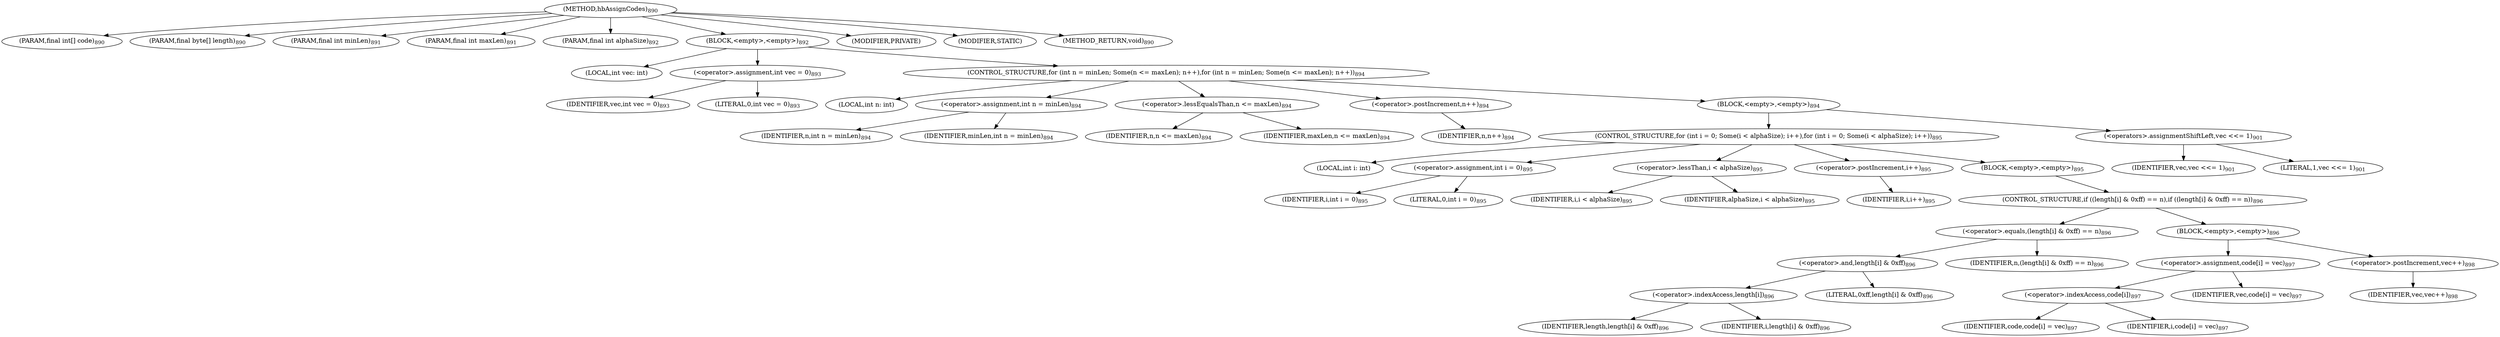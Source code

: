 digraph "hbAssignCodes" {  
"2170" [label = <(METHOD,hbAssignCodes)<SUB>890</SUB>> ]
"2171" [label = <(PARAM,final int[] code)<SUB>890</SUB>> ]
"2172" [label = <(PARAM,final byte[] length)<SUB>890</SUB>> ]
"2173" [label = <(PARAM,final int minLen)<SUB>891</SUB>> ]
"2174" [label = <(PARAM,final int maxLen)<SUB>891</SUB>> ]
"2175" [label = <(PARAM,final int alphaSize)<SUB>892</SUB>> ]
"2176" [label = <(BLOCK,&lt;empty&gt;,&lt;empty&gt;)<SUB>892</SUB>> ]
"2177" [label = <(LOCAL,int vec: int)> ]
"2178" [label = <(&lt;operator&gt;.assignment,int vec = 0)<SUB>893</SUB>> ]
"2179" [label = <(IDENTIFIER,vec,int vec = 0)<SUB>893</SUB>> ]
"2180" [label = <(LITERAL,0,int vec = 0)<SUB>893</SUB>> ]
"2181" [label = <(CONTROL_STRUCTURE,for (int n = minLen; Some(n &lt;= maxLen); n++),for (int n = minLen; Some(n &lt;= maxLen); n++))<SUB>894</SUB>> ]
"2182" [label = <(LOCAL,int n: int)> ]
"2183" [label = <(&lt;operator&gt;.assignment,int n = minLen)<SUB>894</SUB>> ]
"2184" [label = <(IDENTIFIER,n,int n = minLen)<SUB>894</SUB>> ]
"2185" [label = <(IDENTIFIER,minLen,int n = minLen)<SUB>894</SUB>> ]
"2186" [label = <(&lt;operator&gt;.lessEqualsThan,n &lt;= maxLen)<SUB>894</SUB>> ]
"2187" [label = <(IDENTIFIER,n,n &lt;= maxLen)<SUB>894</SUB>> ]
"2188" [label = <(IDENTIFIER,maxLen,n &lt;= maxLen)<SUB>894</SUB>> ]
"2189" [label = <(&lt;operator&gt;.postIncrement,n++)<SUB>894</SUB>> ]
"2190" [label = <(IDENTIFIER,n,n++)<SUB>894</SUB>> ]
"2191" [label = <(BLOCK,&lt;empty&gt;,&lt;empty&gt;)<SUB>894</SUB>> ]
"2192" [label = <(CONTROL_STRUCTURE,for (int i = 0; Some(i &lt; alphaSize); i++),for (int i = 0; Some(i &lt; alphaSize); i++))<SUB>895</SUB>> ]
"2193" [label = <(LOCAL,int i: int)> ]
"2194" [label = <(&lt;operator&gt;.assignment,int i = 0)<SUB>895</SUB>> ]
"2195" [label = <(IDENTIFIER,i,int i = 0)<SUB>895</SUB>> ]
"2196" [label = <(LITERAL,0,int i = 0)<SUB>895</SUB>> ]
"2197" [label = <(&lt;operator&gt;.lessThan,i &lt; alphaSize)<SUB>895</SUB>> ]
"2198" [label = <(IDENTIFIER,i,i &lt; alphaSize)<SUB>895</SUB>> ]
"2199" [label = <(IDENTIFIER,alphaSize,i &lt; alphaSize)<SUB>895</SUB>> ]
"2200" [label = <(&lt;operator&gt;.postIncrement,i++)<SUB>895</SUB>> ]
"2201" [label = <(IDENTIFIER,i,i++)<SUB>895</SUB>> ]
"2202" [label = <(BLOCK,&lt;empty&gt;,&lt;empty&gt;)<SUB>895</SUB>> ]
"2203" [label = <(CONTROL_STRUCTURE,if ((length[i] &amp; 0xff) == n),if ((length[i] &amp; 0xff) == n))<SUB>896</SUB>> ]
"2204" [label = <(&lt;operator&gt;.equals,(length[i] &amp; 0xff) == n)<SUB>896</SUB>> ]
"2205" [label = <(&lt;operator&gt;.and,length[i] &amp; 0xff)<SUB>896</SUB>> ]
"2206" [label = <(&lt;operator&gt;.indexAccess,length[i])<SUB>896</SUB>> ]
"2207" [label = <(IDENTIFIER,length,length[i] &amp; 0xff)<SUB>896</SUB>> ]
"2208" [label = <(IDENTIFIER,i,length[i] &amp; 0xff)<SUB>896</SUB>> ]
"2209" [label = <(LITERAL,0xff,length[i] &amp; 0xff)<SUB>896</SUB>> ]
"2210" [label = <(IDENTIFIER,n,(length[i] &amp; 0xff) == n)<SUB>896</SUB>> ]
"2211" [label = <(BLOCK,&lt;empty&gt;,&lt;empty&gt;)<SUB>896</SUB>> ]
"2212" [label = <(&lt;operator&gt;.assignment,code[i] = vec)<SUB>897</SUB>> ]
"2213" [label = <(&lt;operator&gt;.indexAccess,code[i])<SUB>897</SUB>> ]
"2214" [label = <(IDENTIFIER,code,code[i] = vec)<SUB>897</SUB>> ]
"2215" [label = <(IDENTIFIER,i,code[i] = vec)<SUB>897</SUB>> ]
"2216" [label = <(IDENTIFIER,vec,code[i] = vec)<SUB>897</SUB>> ]
"2217" [label = <(&lt;operator&gt;.postIncrement,vec++)<SUB>898</SUB>> ]
"2218" [label = <(IDENTIFIER,vec,vec++)<SUB>898</SUB>> ]
"2219" [label = <(&lt;operators&gt;.assignmentShiftLeft,vec &lt;&lt;= 1)<SUB>901</SUB>> ]
"2220" [label = <(IDENTIFIER,vec,vec &lt;&lt;= 1)<SUB>901</SUB>> ]
"2221" [label = <(LITERAL,1,vec &lt;&lt;= 1)<SUB>901</SUB>> ]
"2222" [label = <(MODIFIER,PRIVATE)> ]
"2223" [label = <(MODIFIER,STATIC)> ]
"2224" [label = <(METHOD_RETURN,void)<SUB>890</SUB>> ]
  "2170" -> "2171" 
  "2170" -> "2172" 
  "2170" -> "2173" 
  "2170" -> "2174" 
  "2170" -> "2175" 
  "2170" -> "2176" 
  "2170" -> "2222" 
  "2170" -> "2223" 
  "2170" -> "2224" 
  "2176" -> "2177" 
  "2176" -> "2178" 
  "2176" -> "2181" 
  "2178" -> "2179" 
  "2178" -> "2180" 
  "2181" -> "2182" 
  "2181" -> "2183" 
  "2181" -> "2186" 
  "2181" -> "2189" 
  "2181" -> "2191" 
  "2183" -> "2184" 
  "2183" -> "2185" 
  "2186" -> "2187" 
  "2186" -> "2188" 
  "2189" -> "2190" 
  "2191" -> "2192" 
  "2191" -> "2219" 
  "2192" -> "2193" 
  "2192" -> "2194" 
  "2192" -> "2197" 
  "2192" -> "2200" 
  "2192" -> "2202" 
  "2194" -> "2195" 
  "2194" -> "2196" 
  "2197" -> "2198" 
  "2197" -> "2199" 
  "2200" -> "2201" 
  "2202" -> "2203" 
  "2203" -> "2204" 
  "2203" -> "2211" 
  "2204" -> "2205" 
  "2204" -> "2210" 
  "2205" -> "2206" 
  "2205" -> "2209" 
  "2206" -> "2207" 
  "2206" -> "2208" 
  "2211" -> "2212" 
  "2211" -> "2217" 
  "2212" -> "2213" 
  "2212" -> "2216" 
  "2213" -> "2214" 
  "2213" -> "2215" 
  "2217" -> "2218" 
  "2219" -> "2220" 
  "2219" -> "2221" 
}
